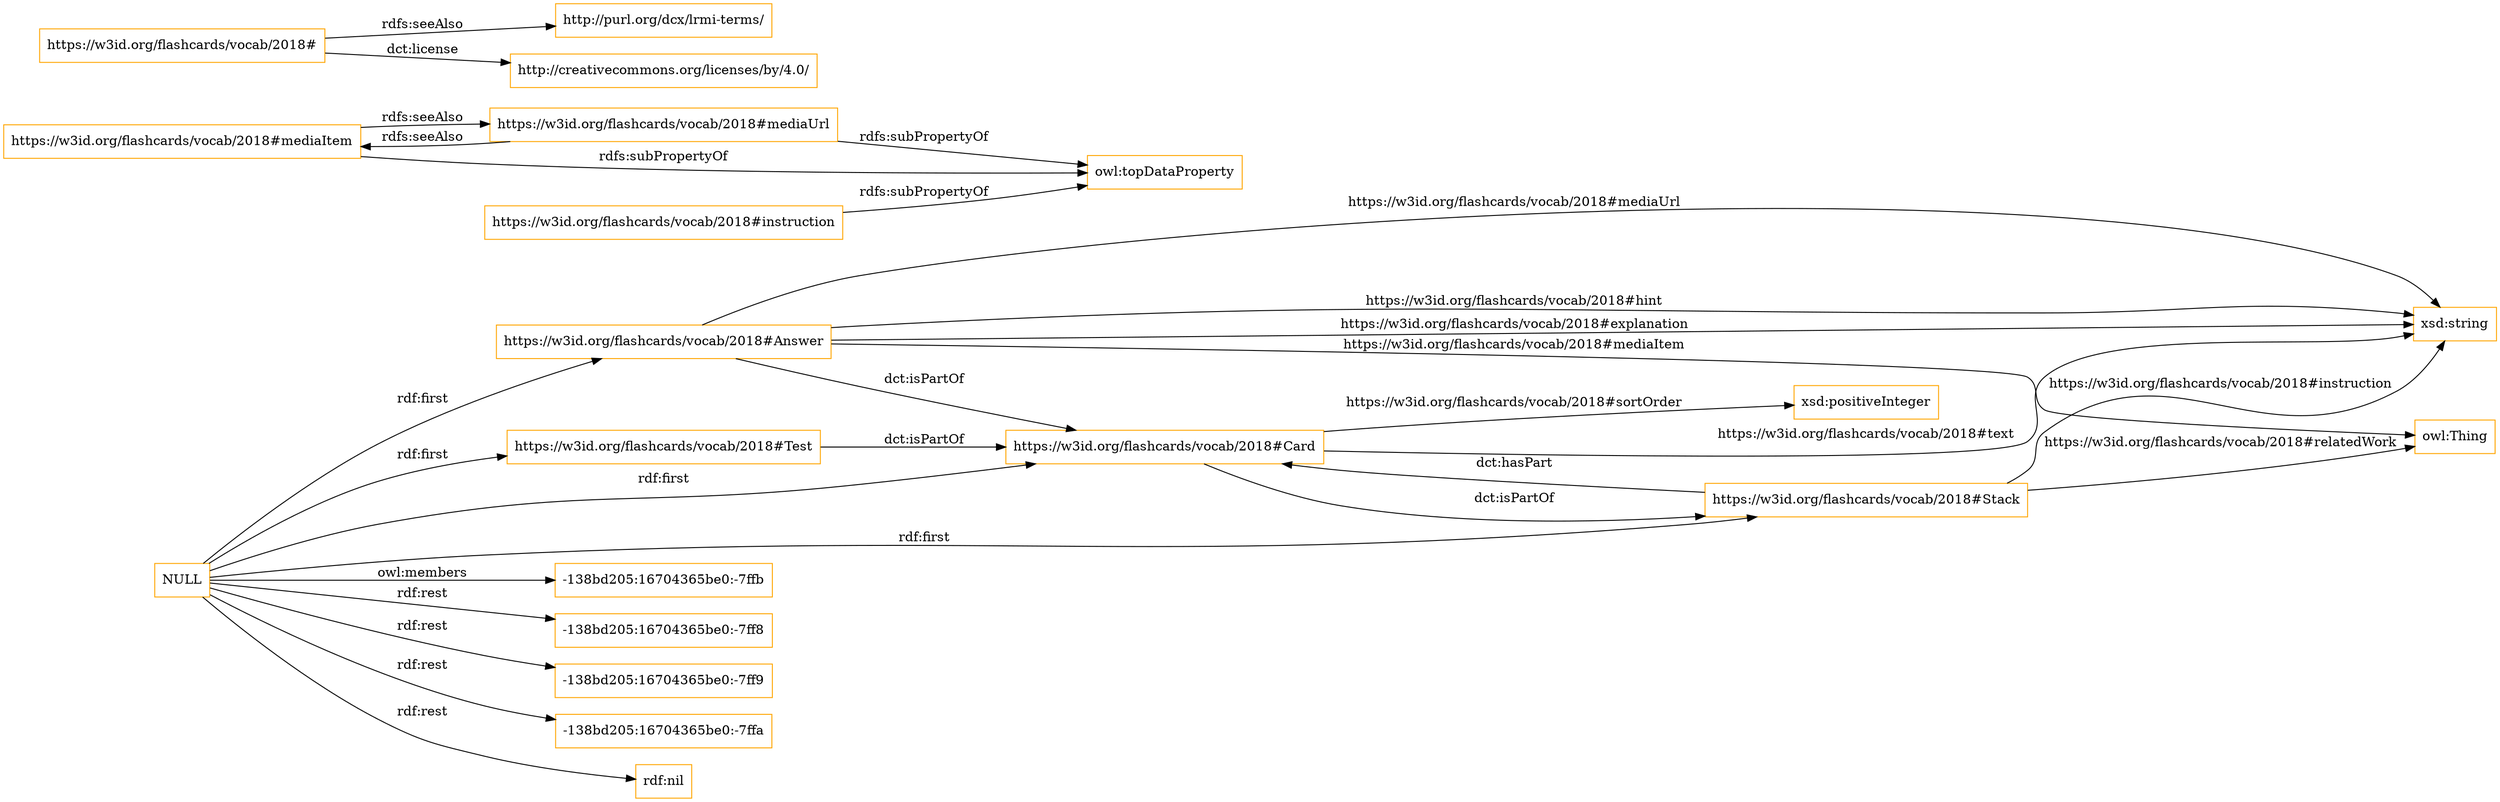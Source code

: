 digraph ar2dtool_diagram { 
rankdir=LR;
size="1501"
node [shape = rectangle, color="orange"]; "https://w3id.org/flashcards/vocab/2018#Test" "https://w3id.org/flashcards/vocab/2018#Stack" "https://w3id.org/flashcards/vocab/2018#Card" "https://w3id.org/flashcards/vocab/2018#Answer" ; /*classes style*/
	"https://w3id.org/flashcards/vocab/2018#Card" -> "https://w3id.org/flashcards/vocab/2018#Stack" [ label = "dct:isPartOf" ];
	"https://w3id.org/flashcards/vocab/2018#mediaItem" -> "https://w3id.org/flashcards/vocab/2018#mediaUrl" [ label = "rdfs:seeAlso" ];
	"https://w3id.org/flashcards/vocab/2018#mediaItem" -> "owl:topDataProperty" [ label = "rdfs:subPropertyOf" ];
	"https://w3id.org/flashcards/vocab/2018#Answer" -> "https://w3id.org/flashcards/vocab/2018#Card" [ label = "dct:isPartOf" ];
	"https://w3id.org/flashcards/vocab/2018#Test" -> "https://w3id.org/flashcards/vocab/2018#Card" [ label = "dct:isPartOf" ];
	"https://w3id.org/flashcards/vocab/2018#instruction" -> "owl:topDataProperty" [ label = "rdfs:subPropertyOf" ];
	"https://w3id.org/flashcards/vocab/2018#Stack" -> "https://w3id.org/flashcards/vocab/2018#Card" [ label = "dct:hasPart" ];
	"https://w3id.org/flashcards/vocab/2018#mediaUrl" -> "https://w3id.org/flashcards/vocab/2018#mediaItem" [ label = "rdfs:seeAlso" ];
	"https://w3id.org/flashcards/vocab/2018#mediaUrl" -> "owl:topDataProperty" [ label = "rdfs:subPropertyOf" ];
	"NULL" -> "-138bd205:16704365be0:-7ffb" [ label = "owl:members" ];
	"NULL" -> "-138bd205:16704365be0:-7ff8" [ label = "rdf:rest" ];
	"NULL" -> "https://w3id.org/flashcards/vocab/2018#Stack" [ label = "rdf:first" ];
	"NULL" -> "-138bd205:16704365be0:-7ff9" [ label = "rdf:rest" ];
	"NULL" -> "https://w3id.org/flashcards/vocab/2018#Card" [ label = "rdf:first" ];
	"NULL" -> "-138bd205:16704365be0:-7ffa" [ label = "rdf:rest" ];
	"NULL" -> "https://w3id.org/flashcards/vocab/2018#Answer" [ label = "rdf:first" ];
	"NULL" -> "rdf:nil" [ label = "rdf:rest" ];
	"NULL" -> "https://w3id.org/flashcards/vocab/2018#Test" [ label = "rdf:first" ];
	"https://w3id.org/flashcards/vocab/2018#" -> "http://purl.org/dcx/lrmi-terms/" [ label = "rdfs:seeAlso" ];
	"https://w3id.org/flashcards/vocab/2018#" -> "http://creativecommons.org/licenses/by/4.0/" [ label = "dct:license" ];
	"https://w3id.org/flashcards/vocab/2018#Stack" -> "xsd:string" [ label = "https://w3id.org/flashcards/vocab/2018#instruction" ];
	"https://w3id.org/flashcards/vocab/2018#Answer" -> "xsd:string" [ label = "https://w3id.org/flashcards/vocab/2018#explanation" ];
	"https://w3id.org/flashcards/vocab/2018#Card" -> "xsd:string" [ label = "https://w3id.org/flashcards/vocab/2018#text" ];
	"https://w3id.org/flashcards/vocab/2018#Answer" -> "xsd:string" [ label = "https://w3id.org/flashcards/vocab/2018#mediaUrl" ];
	"https://w3id.org/flashcards/vocab/2018#Stack" -> "owl:Thing" [ label = "https://w3id.org/flashcards/vocab/2018#relatedWork" ];
	"https://w3id.org/flashcards/vocab/2018#Answer" -> "owl:Thing" [ label = "https://w3id.org/flashcards/vocab/2018#mediaItem" ];
	"https://w3id.org/flashcards/vocab/2018#Card" -> "xsd:positiveInteger" [ label = "https://w3id.org/flashcards/vocab/2018#sortOrder" ];
	"https://w3id.org/flashcards/vocab/2018#Answer" -> "xsd:string" [ label = "https://w3id.org/flashcards/vocab/2018#hint" ];

}
